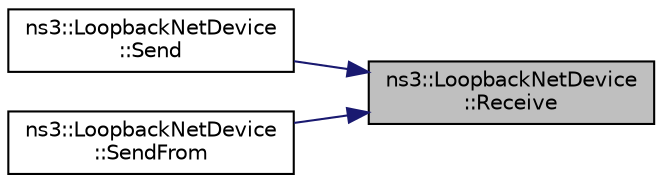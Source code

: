 digraph "ns3::LoopbackNetDevice::Receive"
{
 // LATEX_PDF_SIZE
  edge [fontname="Helvetica",fontsize="10",labelfontname="Helvetica",labelfontsize="10"];
  node [fontname="Helvetica",fontsize="10",shape=record];
  rankdir="RL";
  Node1 [label="ns3::LoopbackNetDevice\l::Receive",height=0.2,width=0.4,color="black", fillcolor="grey75", style="filled", fontcolor="black",tooltip="Receive a packet from tge Loopback NetDevice."];
  Node1 -> Node2 [dir="back",color="midnightblue",fontsize="10",style="solid",fontname="Helvetica"];
  Node2 [label="ns3::LoopbackNetDevice\l::Send",height=0.2,width=0.4,color="black", fillcolor="white", style="filled",URL="$classns3_1_1_loopback_net_device.html#add41fe2884d42456ea019337bfa88c37",tooltip=" "];
  Node1 -> Node3 [dir="back",color="midnightblue",fontsize="10",style="solid",fontname="Helvetica"];
  Node3 [label="ns3::LoopbackNetDevice\l::SendFrom",height=0.2,width=0.4,color="black", fillcolor="white", style="filled",URL="$classns3_1_1_loopback_net_device.html#a95f0043ce01d85a65cf08cb6495886e0",tooltip=" "];
}
